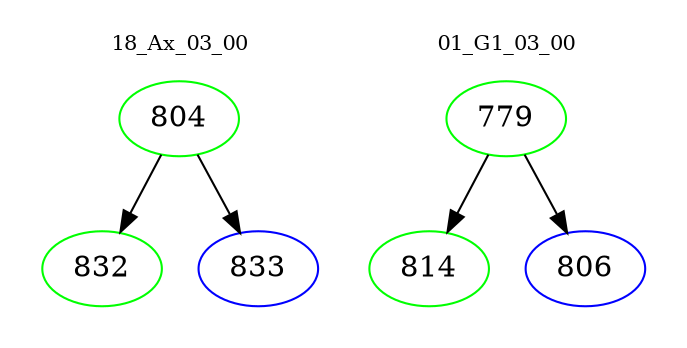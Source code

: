digraph{
subgraph cluster_0 {
color = white
label = "18_Ax_03_00";
fontsize=10;
T0_804 [label="804", color="green"]
T0_804 -> T0_832 [color="black"]
T0_832 [label="832", color="green"]
T0_804 -> T0_833 [color="black"]
T0_833 [label="833", color="blue"]
}
subgraph cluster_1 {
color = white
label = "01_G1_03_00";
fontsize=10;
T1_779 [label="779", color="green"]
T1_779 -> T1_814 [color="black"]
T1_814 [label="814", color="green"]
T1_779 -> T1_806 [color="black"]
T1_806 [label="806", color="blue"]
}
}
